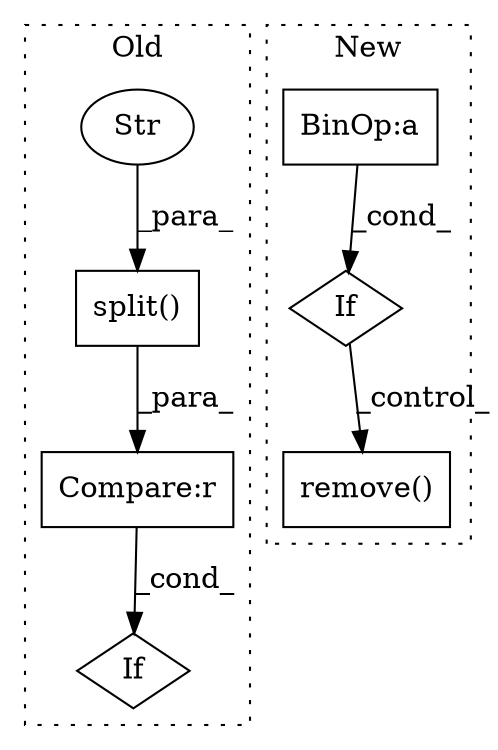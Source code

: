 digraph G {
subgraph cluster0 {
1 [label="split()" a="75" s="8805,8826" l="18,1" shape="box"];
3 [label="Str" a="66" s="8823" l="3" shape="ellipse"];
5 [label="If" a="96" s="8738" l="3" shape="diamond"];
7 [label="Compare:r" a="40" s="8800" l="48" shape="box"];
label = "Old";
style="dotted";
}
subgraph cluster1 {
2 [label="remove()" a="75" s="9640,9665" l="10,1" shape="box"];
4 [label="If" a="96" s="9363" l="3" shape="diamond"];
6 [label="BinOp:a" a="82" s="9092" l="3" shape="box"];
label = "New";
style="dotted";
}
1 -> 7 [label="_para_"];
3 -> 1 [label="_para_"];
4 -> 2 [label="_control_"];
6 -> 4 [label="_cond_"];
7 -> 5 [label="_cond_"];
}